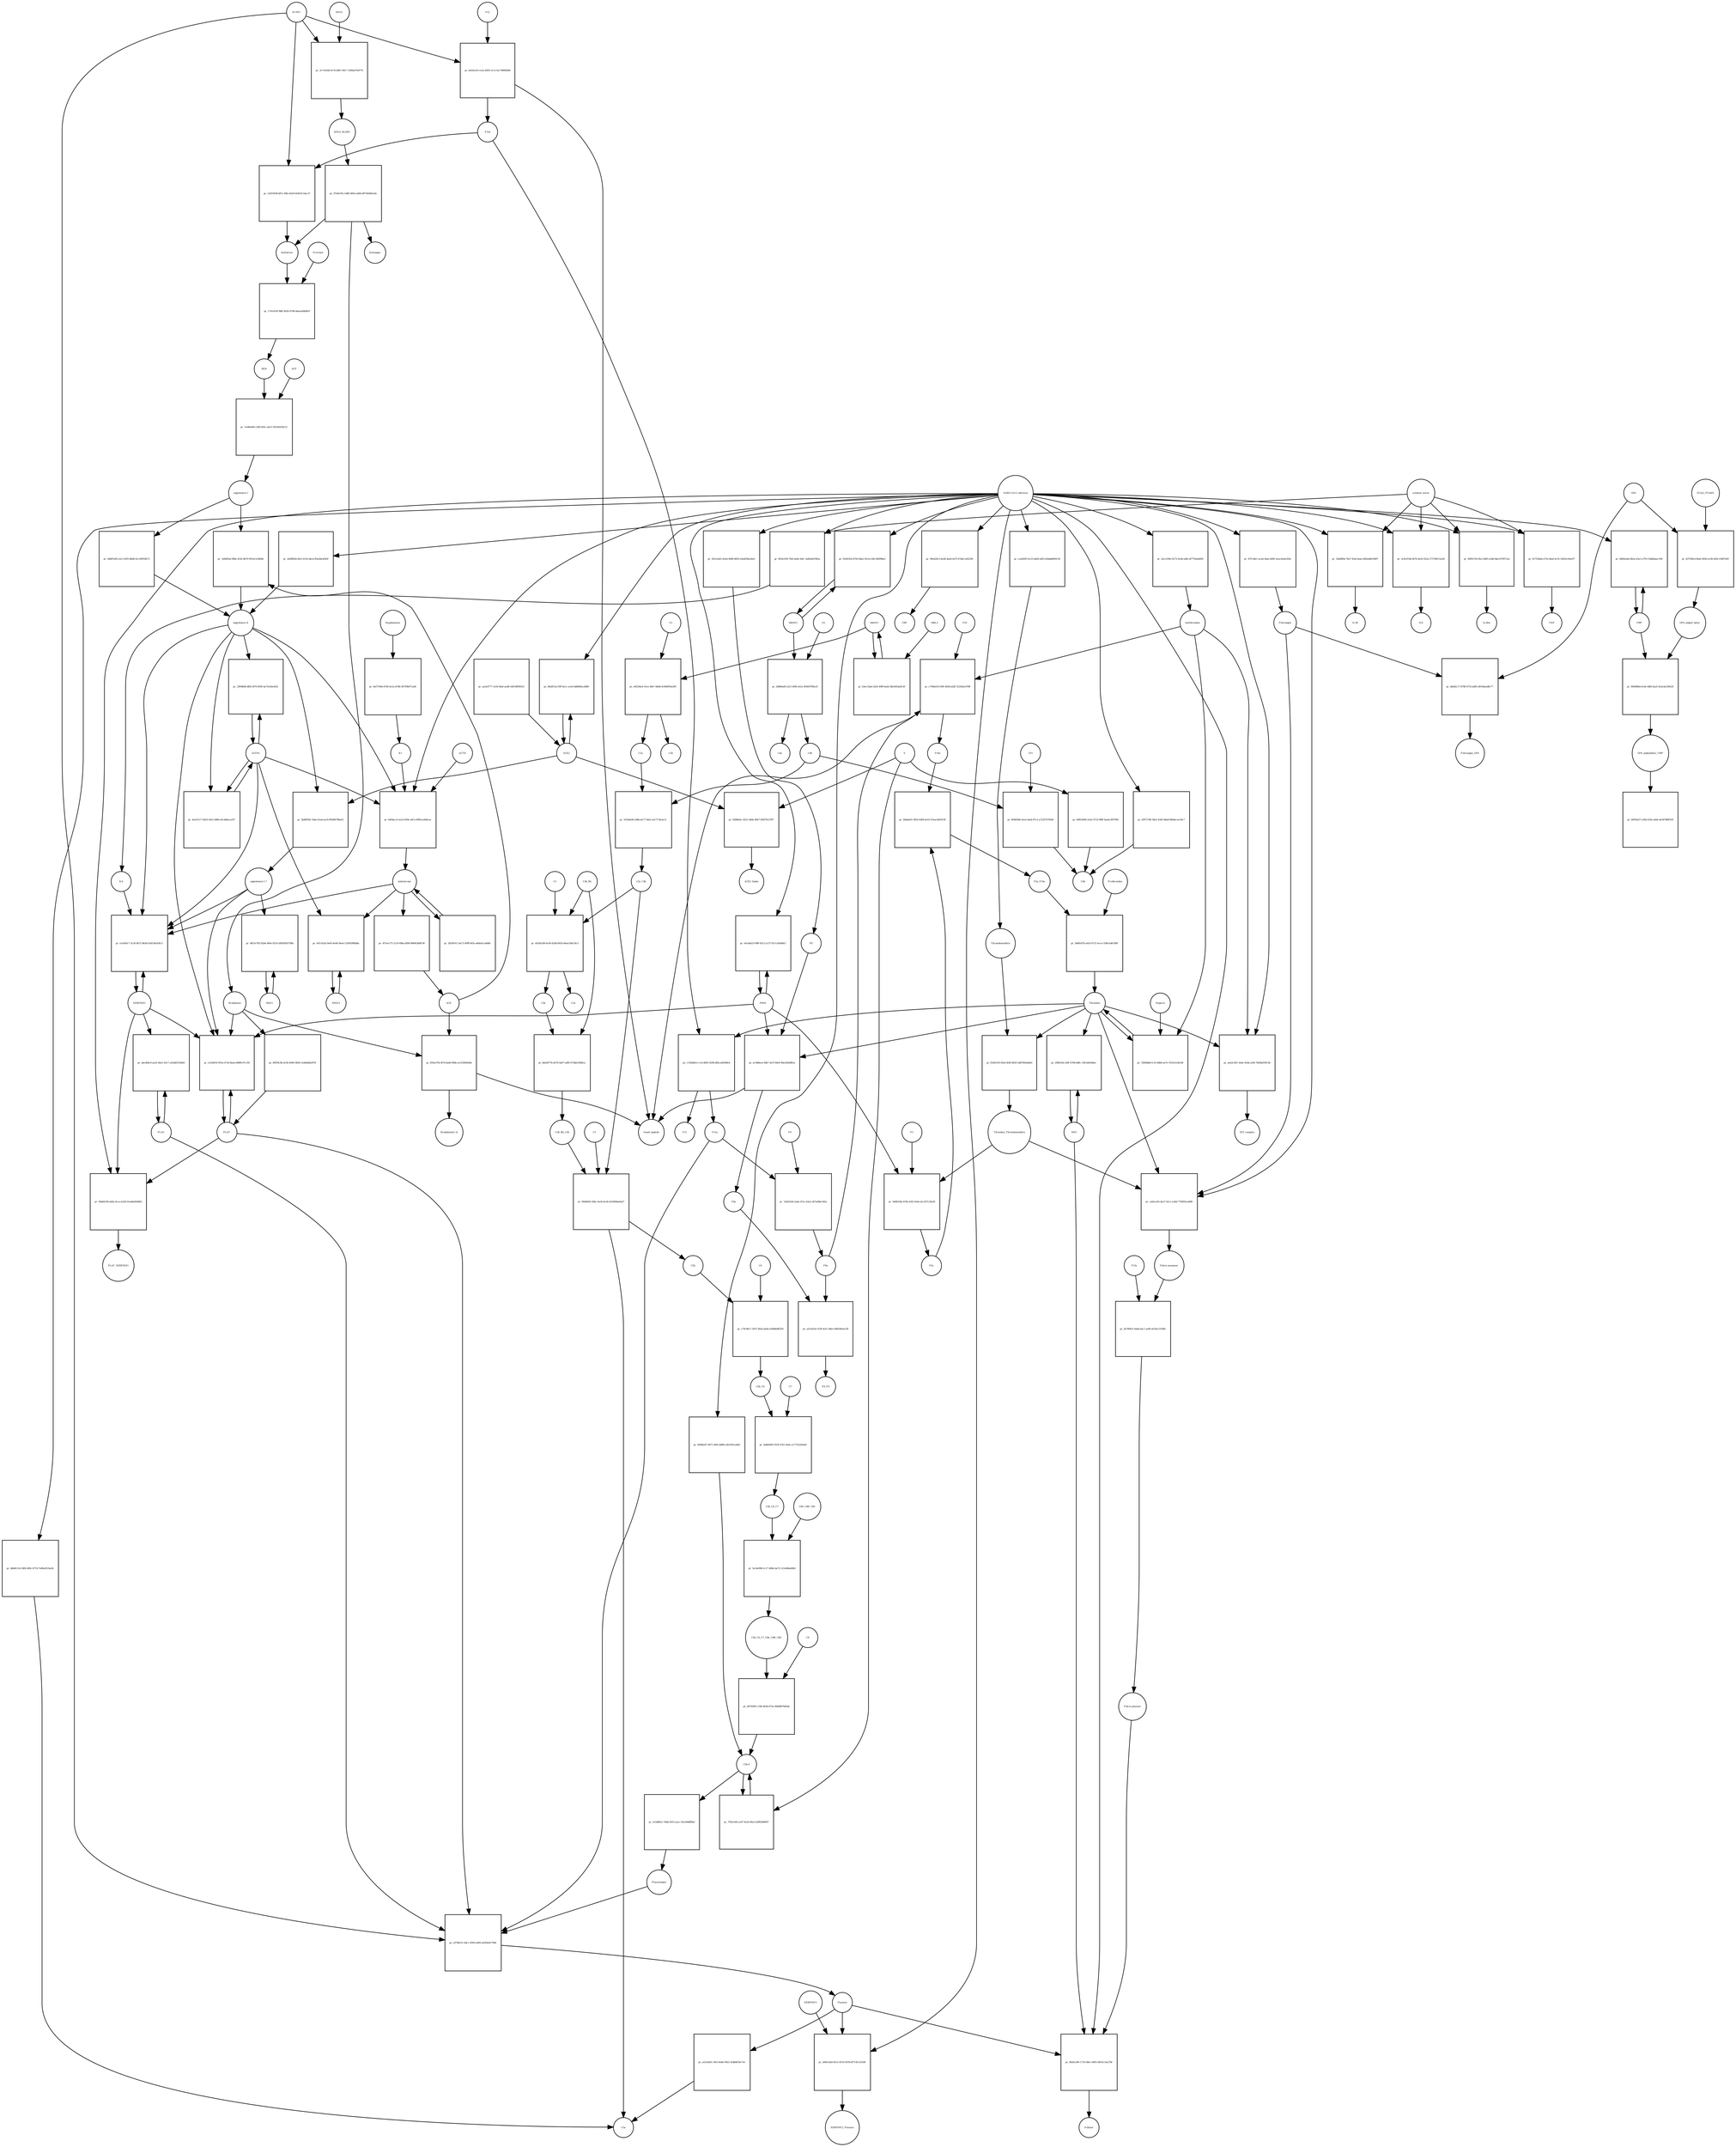 strict digraph  {
AGT [annotation="urn_miriam_hgnc_333|urn_miriam_taxonomy_9606", bipartite=0, cls=macromolecule, fontsize=4, label=AGT, shape=circle];
"pr_1e08ed48-c5d9-405c-ab13-29229ef5dc51" [annotation="", bipartite=1, cls=process, fontsize=4, label="pr_1e08ed48-c5d9-405c-ab13-29229ef5dc51", shape=square];
"angiotensin I" [annotation="urn_miriam_obo.chebi_CHEBI%3A2718|urn_miriam_taxonomy_9606", bipartite=0, cls="simple chemical", fontsize=4, label="angiotensin I", shape=circle];
REN [annotation="urn_miriam_hgnc.symbol_REN|urn_miriam_taxonomy_9606", bipartite=0, cls=macromolecule, fontsize=4, label=REN, shape=circle];
F10 [annotation="urn_miriam_hgnc_3528|urn_miriam_taxonomy_9606", bipartite=0, cls=macromolecule, fontsize=4, label=F10, shape=circle];
"pr_c7946e50-f309-463b-b2df-1f234dcb799f" [annotation="", bipartite=1, cls=process, fontsize=4, label="pr_c7946e50-f309-463b-b2df-1f234dcb799f", shape=square];
F10a [annotation="urn_miriam_hgnc.symbol_F10|urn_miriam_mesh_D015951|urn_miriam_brenda_3.4.21.6|urn_miriam_taxonomy_9606", bipartite=0, cls=macromolecule, fontsize=4, label=F10a, shape=circle];
"Small peptide" [annotation=urn_miriam_mesh_D010446, bipartite=0, cls=macromolecule, fontsize=4, label="Small peptide", shape=circle];
F9a [annotation="urn_miriam_hgnc.symbol_F9|urn_miriam_mesh_D015949|urn_miriam_taxonomy_9606", bipartite=0, cls=macromolecule, fontsize=4, label=F9a, shape=circle];
Antithrombin [annotation="urn_miriam_hgnc_775|urn_miriam_taxonomy_9606", bipartite=0, cls=macromolecule, fontsize=4, label=Antithrombin, shape=circle];
"pr_1d9d93af-f88e-435e-8b70-9914c5c8b9fe" [annotation="", bipartite=1, cls=process, fontsize=4, label="pr_1d9d93af-f88e-435e-8b70-9914c5c8b9fe", shape=square];
"angiotensin II" [annotation="urn_miriam_obo.chebi_CHEBI%3A2718|urn_miriam_taxonomy_9606", bipartite=0, cls="simple chemical", fontsize=4, label="angiotensin II", shape=circle];
ACE [annotation="urn_miriam_hgnc_2707|urn_miriam_taxonomy_9606", bipartite=0, cls=macromolecule, fontsize=4, label=ACE, shape=circle];
F12 [annotation="urn_miriam_hgnc_3530|urn_miriam_taxonomy_9606", bipartite=0, cls=macromolecule, fontsize=4, label=F12, shape=circle];
"pr_0a02a1ef-ce2a-4005-a112-fac786f6f0d6" [annotation="", bipartite=1, cls=process, fontsize=4, label="pr_0a02a1ef-ce2a-4005-a112-fac786f6f0d6", shape=square];
F12a [annotation="urn_miriam_hgnc.symbol_F12|urn_miriam_mesh_D015956|urn_miriam_brenda_3.4.21.38|urn_miriam_taxonomy_9606", bipartite=0, cls=macromolecule, fontsize=4, label=F12a, shape=circle];
KLKB1 [annotation="urn_miriam_hgnc_6371|urn_miriam_taxonomy_9606", bipartite=0, cls=macromolecule, fontsize=4, label=KLKB1, shape=circle];
"pr_c13b0be9-cc1d-4692-9208-d85ca49289e4" [annotation="", bipartite=1, cls=process, fontsize=4, label="pr_c13b0be9-cc1d-4692-9208-d85ca49289e4", shape=square];
F11 [annotation="urn_miriam_hgnc_3529|urn_miriam_taxonomy_9606", bipartite=0, cls=macromolecule, fontsize=4, label=F11, shape=circle];
F11a [annotation="urn_miriam_hgnc.symbol_F11|urn_miriam_mesh_D015945|urn_miriam_brenda_3.4.21.27|urn_miriam_taxonomy_9606", bipartite=0, cls=macromolecule, fontsize=4, label=F11a, shape=circle];
Thrombin [annotation="urn_miriam_hgnc_3535|urn_miriam_taxonomy_9606", bipartite=0, cls=macromolecule, fontsize=4, label=Thrombin, shape=circle];
"pr_3c71d184-0c76-48b7-9417-1994a470d776" [annotation="", bipartite=1, cls=process, fontsize=4, label="pr_3c71d184-0c76-48b7-9417-1994a470d776", shape=square];
KNG1 [annotation="urn_miriam_hgnc.symbol_6383|urn_miriam_taxonomy_9606", bipartite=0, cls=macromolecule, fontsize=4, label=KNG1, shape=circle];
KNG1_KLKB1 [annotation="urn_miriam_pubmed_17598838|urn_miriam_intact_EBI-10087151|urn_miriam_hgnc_6371|urn_miriam_hgnc_6383|urn_miriam_taxonomy_9606", bipartite=0, cls=complex, fontsize=4, label=KNG1_KLKB1, shape=circle];
F9 [annotation="urn_miriam_hgnc_35531|urn_miriam_taxonomy_9606", bipartite=0, cls=macromolecule, fontsize=4, label=F9, shape=circle];
"pr_7ab56326-2ede-47ec-b3a2-3b7a06bc345a" [annotation="", bipartite=1, cls=process, fontsize=4, label="pr_7ab56326-2ede-47ec-b3a2-3b7a06bc345a", shape=square];
"pr_a3ceb52e-f539-4cfc-9dee-fd6436eee33f" [annotation="", bipartite=1, cls=process, fontsize=4, label="pr_a3ceb52e-f539-4cfc-9dee-fd6436eee33f", shape=square];
F8a [annotation="urn_miriam_hgnc.symbol_F8|urn_miriam_mesh_D015944|urn_miriam_taxonomy_9606", bipartite=0, cls=macromolecule, fontsize=4, label=F8a, shape=circle];
F8_F9 [annotation="urn_miriam_pubmed_22471307|urn_miriam_hgnc_3546|urn_miriam_hgnc_35531|urn_miriam_intact_EBI-11621595|urn_miriam_taxonomy_9606", bipartite=0, cls=complex, fontsize=4, label=F8_F9, shape=circle];
F5 [annotation="urn_miriam_hgnc_3541|urn_miriam_taxonomy_9606", bipartite=0, cls=macromolecule, fontsize=4, label=F5, shape=circle];
"pr_5408104e-b78a-43f2-9e4e-dcc937c2fe44" [annotation="", bipartite=1, cls=process, fontsize=4, label="pr_5408104e-b78a-43f2-9e4e-dcc937c2fe44", shape=square];
F5a [annotation="urn_miriam_hgnc.symbol_F5|urn_miriam_mesh_D015943|urn_miriam_taxonomy_9606", bipartite=0, cls=macromolecule, fontsize=4, label=F5a, shape=circle];
Thrombin_Thrombomodulin [annotation="urn_miriam_pubmed_6282863|urn_miriam_taxonomy_9986|urn_miriam_biogrid_283352|urn_miriam_mesh_D013917|urn_miriam_hgnc_11784", bipartite=0, cls=complex, fontsize=4, label=Thrombin_Thrombomodulin, shape=circle];
PROC [annotation="urn_miriam_hgnc_9451|urn_miriam_taxonomy_9606", bipartite=0, cls=macromolecule, fontsize=4, label=PROC, shape=circle];
"pr_5bda0af1-9f20-4369-bc03-47aac0d29158" [annotation="", bipartite=1, cls=process, fontsize=4, label="pr_5bda0af1-9f20-4369-bc03-47aac0d29158", shape=square];
F5a_F10a [annotation="urn_miriam_pubmed_2303476|urn_miriam_mesh_C022475|urn_miriam_mesh_D15943|urn_miriam_mesh_D015951|urn_miriam_taxonomy_9606", bipartite=0, cls=complex, fontsize=4, label=F5a_F10a, shape=circle];
Prothrombin [annotation="urn_miriam_hgnc_3535|urn_miriam_taxonomy_9606", bipartite=0, cls=macromolecule, fontsize=4, label=Prothrombin, shape=circle];
"pr_58d45d7b-a410-4721-bcca-1fd0cedb7d00" [annotation="", bipartite=1, cls=process, fontsize=4, label="pr_58d45d7b-a410-4721-bcca-1fd0cedb7d00", shape=square];
"pr_7d586bbf-fc10-4db6-ae7e-1933c5c8e54f" [annotation="", bipartite=1, cls=process, fontsize=4, label="pr_7d586bbf-fc10-4db6-ae7e-1933c5c8e54f", shape=square];
Heparin [annotation="urn_miriam_pubmed_708377|urn_miriam_obo.chebi_CHEBI%3A28304|urn_miriam_taxonomy_9606", bipartite=0, cls="simple chemical", fontsize=4, label=Heparin, shape=circle];
Plasminogen [annotation="urn_miriam_hgnc_9071|urn_miriam_taxonomy_9606", bipartite=0, cls=macromolecule, fontsize=4, label=Plasminogen, shape=circle];
"pr_e07db151-6dc1-4509-a600-a02f4a817964" [annotation="", bipartite=1, cls=process, fontsize=4, label="pr_e07db151-6dc1-4509-a600-a02f4a817964", shape=square];
Plasmin [annotation="urn_miriam_hgnc.symbol_PLG|urn_miriam_mesh_D005341|urn_miriam_brenda_3.4.21.7|urn_miriam_taxonomy_9606", bipartite=0, cls=macromolecule, fontsize=4, label=Plasmin, shape=circle];
PLAT [annotation="urn_miriam_hgnc_9051|urn_miriam_taxonomy_9606", bipartite=0, cls=macromolecule, fontsize=4, label=PLAT, shape=circle];
PLAU [annotation="urn_miriam_hgnc_9052|urn_miriam_taxonomy_9606", bipartite=0, cls=macromolecule, fontsize=4, label=PLAU, shape=circle];
"pr_aeb2c491-3ebe-41bb-a5fd-78d3bd1f813b" [annotation="", bipartite=1, cls=process, fontsize=4, label="pr_aeb2c491-3ebe-41bb-a5fd-78d3bd1f813b", shape=square];
"TAT complex" [annotation="urn_miriam_pubmed_22930518|urn_miriam_mesh_C046193|urn_miriam_mesh_D013917|urn_miriam_hgnc_775|urn_miriam_taxonomy_9606", bipartite=0, cls=complex, fontsize=4, label="TAT complex", shape=circle];
"SARS-CoV-2 infection" [annotation="urn_miriam_taxonomy_2697049|urn_miriam_mesh_D012327", bipartite=0, cls=phenotype, fontsize=4, label="SARS-CoV-2 infection", shape=circle];
"pr_1a1b0f19-955a-4724-8aeb-680ffc67c35f" [annotation="", bipartite=1, cls=process, fontsize=4, label="pr_1a1b0f19-955a-4724-8aeb-680ffc67c35f", shape=square];
SERPINE1 [annotation="", bipartite=0, cls=macromolecule, fontsize=4, label=SERPINE1, shape=circle];
Bradykinin [annotation="urn_miriam_obo.chebi_CHEBI%3A3165|urn_miriam_taxonomy_9606", bipartite=0, cls=macromolecule, fontsize=4, label=Bradykinin, shape=circle];
"angiotensin I-7" [annotation="urn_miriam_obo.chebi_CHEBI%3A55438|urn_miriam_taxonomy_9606", bipartite=0, cls="simple chemical", fontsize=4, label="angiotensin I-7", shape=circle];
TAFI [annotation="urn_miriam_hgnc_1546|urn_miriam_taxonomy_9606", bipartite=0, cls=macromolecule, fontsize=4, label=TAFI, shape=circle];
"pr_20ffef3d-256f-4768-b68c-14fc4d43d6ec" [annotation="", bipartite=1, cls=process, fontsize=4, label="pr_20ffef3d-256f-4768-b68c-14fc4d43d6ec", shape=square];
"pr_49dd4149-eb6a-4cce-b238-91ad6e064802" [annotation="", bipartite=1, cls=process, fontsize=4, label="pr_49dd4149-eb6a-4cce-b238-91ad6e064802", shape=square];
PLAT_SERPINE1 [annotation="urn_miriam_pubmed_22449964|urn_miriam_intact_EBI-7800882|urn_miriam_hgnc_9051|urn_miriam_hgnc_8593|urn_miriam_taxonomy_9606", bipartite=0, cls=complex, fontsize=4, label=PLAT_SERPINE1, shape=circle];
"pr_0d687a85-a5c3-45f5-8b08-fec18955fb73" [annotation="", bipartite=1, cls=process, fontsize=4, label="pr_0d687a85-a5c3-45f5-8b08-fec18955fb73", shape=square];
"pr_47f13de1-acad-44ae-b081-dcac6e4a350e" [annotation="", bipartite=1, cls=process, fontsize=4, label="pr_47f13de1-acad-44ae-b081-dcac6e4a350e", shape=square];
Fibrinogen [annotation="urn_miriam_pubmed_19296670|urn_miriam_obo.go_GO%3A0005577|urn_miriam_hgnc_3661|urn_miriam_hgnc_3662|urn_miriam_hgnc_3694|urn_miriam_taxonomy_9606", bipartite=0, cls=complex, fontsize=4, label=Fibrinogen, shape=circle];
"pr_97e8a762-1d80-4942-ad04-d97583d0cfab" [annotation="", bipartite=1, cls=process, fontsize=4, label="pr_97e8a762-1d80-4942-ad04-d97583d0cfab", shape=square];
Kininogen [annotation="urn_miriam_hgnc.symbol_KNG1|urn_miriam_mesh_D019679|urn_miriam_taxonomy_9606", bipartite=0, cls=macromolecule, fontsize=4, label=Kininogen, shape=circle];
Kallikrein [annotation="urn_miriam_hgnc.symbol_KLKB1|urn_miriam_mesh_D020842|urn_miriam_brenda_3.4.21.34|urn_miriam_taxonomy_9606", bipartite=0, cls=macromolecule, fontsize=4, label=Kallikrein, shape=circle];
"pr_cab5ce45-4a27-42c1-a18d-775bf50ca898" [annotation="", bipartite=1, cls=process, fontsize=4, label="pr_cab5ce45-4a27-42c1-a18d-775bf50ca898", shape=square];
"Fibrin monomer" [annotation="urn_miriam_mesh_C011468|urn_miriam_taxonomy_9606", bipartite=0, cls=macromolecule, fontsize=4, label="Fibrin monomer", shape=circle];
"pr_f2405193-f0a4-404f-8629-2d870febb4d3" [annotation="", bipartite=1, cls=process, fontsize=4, label="pr_f2405193-f0a4-404f-8629-2d870febb4d3", shape=square];
Thrombomodulin [annotation="urn_miriam_hgnc_11784|urn_miriam_taxonomy_9606", bipartite=0, cls=macromolecule, fontsize=4, label=Thrombomodulin, shape=circle];
C3 [annotation="urn_miriam_hgnc_1318|urn_miriam_taxonomy_9606", bipartite=0, cls=macromolecule, fontsize=4, label=C3, shape=circle];
"pr_eb20a296-bc40-42dd-b91b-06ae19dc26c3" [annotation="", bipartite=1, cls=process, fontsize=4, label="pr_eb20a296-bc40-42dd-b91b-06ae19dc26c3", shape=square];
C3a [annotation="urn_miriam_hgnc.symbol_C3|urn_miriam_mesh_D015926|urn_miriam_taxonomy_9606", bipartite=0, cls=macromolecule, fontsize=4, label=C3a, shape=circle];
C3b [annotation="urn_miriam_hgnc.symbol_C3|urn_miriam_mesh_D003179|urn_miriam_taxonomy_9606", bipartite=0, cls=macromolecule, fontsize=4, label=C3b, shape=circle];
C3b_Bb [annotation="urn_miriam_pubmed_12440962|urn_miriam_brenda_3.4.21.47|urn_miriam_mesh_D051561|urn_miriam_mesh_D003179|urn_miriam_hgnc_1037|urn_miriam_taxonomy_9606", bipartite=0, cls=complex, fontsize=4, label=C3b_Bb, shape=circle];
C2a_C4b [annotation="urn_miriam_mesh_D051574|urn_miriam_brenda_3.4.21.43|urn_miriam_mesh_D050678|urn_miriam_hgnc_1324|urn_miriam_taxonomy_9606", bipartite=0, cls=complex, fontsize=4, label=C2a_C4b, shape=circle];
C5 [annotation="urn_miriam_hgnc_1331|urn_miriam_taxonomy_9606", bipartite=0, cls=macromolecule, fontsize=4, label=C5, shape=circle];
"pr_f00d6fd3-49bc-4e30-bc04-616400be6a47" [annotation="", bipartite=1, cls=process, fontsize=4, label="pr_f00d6fd3-49bc-4e30-bc04-616400be6a47", shape=square];
C5b [annotation="urn_miriam_hgnc.symbol_C5|urn_miriam_mesh_D050776|urn_miriam_taxonomy_9606", bipartite=0, cls=macromolecule, fontsize=4, label=C5b, shape=circle];
C5a [annotation="urn_miriam_hgnc.symbol_C5|urn_miriam_mesh_D015936|urn_miriam_taxonomy_9606", bipartite=0, cls=macromolecule, fontsize=4, label=C5a, shape=circle];
C3b_Bb_C3b [annotation="urn_miriam_pubmed_12440962|urn_miriam_brenda_34.4.21.47|urn_miriam_mesh_D051566|urn_miriam_mesh_D003179|urn_miriam_hgnc_1037|urn_miriam_taxonomy_9606", bipartite=0, cls=complex, fontsize=4, label=C3b_Bb_C3b, shape=circle];
"pr_c79c96c7-1837-492a-ba0a-b3fdbbdff359" [annotation="", bipartite=1, cls=process, fontsize=4, label="pr_c79c96c7-1837-492a-ba0a-b3fdbbdff359", shape=square];
C6 [annotation="urn_miriam_hgnc_1339|urn_miriam_taxonomy_9606", bipartite=0, cls=macromolecule, fontsize=4, label=C6, shape=circle];
C5b_C6 [annotation="urn_miriam_mesh_C050974|urn_miriam_mesh_D050776|urn_miriam_hgnc_1339|urn_miriam_taxonomy_9606", bipartite=0, cls=complex, fontsize=4, label=C5b_C6, shape=circle];
"pr_4a8b4005-910f-47b1-9a0a-ce7755293a0d" [annotation="", bipartite=1, cls=process, fontsize=4, label="pr_4a8b4005-910f-47b1-9a0a-ce7755293a0d", shape=square];
C7 [annotation="urn_miriam_hgnc_HGNC%3A1346|urn_miriam_taxonomy_9606", bipartite=0, cls=macromolecule, fontsize=4, label=C7, shape=circle];
C5b_C6_C7 [annotation="urn_miriam_pubmed_28630159|urn_miriam_mesh_C037453|urn_miriam_mesh_D050776|urn_miriam_hgnc_1339|urn_miriam_hgnc_1346|urn_miriam_taxonomy_9606", bipartite=0, cls=complex, fontsize=4, label=C5b_C6_C7, shape=circle];
"pr_5a14e99b-1c17-408e-ba72-121eb6ba06fd" [annotation="", bipartite=1, cls=process, fontsize=4, label="pr_5a14e99b-1c17-408e-ba72-121eb6ba06fd", shape=square];
C8A_C8B_C8G [annotation="urn_miriam_mesh_D003185|urn_miriam_hgnc_1353|urn_miriam_hgnc_1352|urn_miriam_hgnc_1354|urn_miriam_taxonomy_9606", bipartite=0, cls=complex, fontsize=4, label=C8A_C8B_C8G, shape=circle];
C5b_C6_C7_C8A_C8B_C8G [annotation="urn_miriam_pubmed_28630159|urn_miriam_mesh_C042295|urn_miriam_mesh_D050776|urn_miriam_hgnc_1339|urn_miriam_hgnc_1352|urn_miriam_hgnc_1353|urn_miriam_hgnc_1354|urn_miriam_taxonomy_9606", bipartite=0, cls=complex, fontsize=4, label=C5b_C6_C7_C8A_C8B_C8G, shape=circle];
"pr_80795f63-15f8-4638-872e-008d897b85de" [annotation="", bipartite=1, cls=process, fontsize=4, label="pr_80795f63-15f8-4638-872e-008d897b85de", shape=square];
C9 [annotation="urn_miriam_hgnc_1358|urn_miriam_taxonomy_9606", bipartite=0, cls=macromolecule, fontsize=4, label=C9, shape=circle];
"C5b-9" [annotation="urn_miriam_obo.go_GO%3A0005579|urn_miriam_mesh_D015938|urn_miriam_mesh_D050776|urn_miriam_hgnc_1339|urn_miriam_hgnc_1346|urn_miriam_hgnc_1352|urn_miriam_hgnc_1353|urn_miriam_hgnc_1354|urn_miriam_hgnc_1358|urn_miriam_taxonomy_9606", bipartite=0, cls=complex, fontsize=4, label="C5b-9", shape=circle];
"pr_abcd0dc9-aa52-40a1-b5c7-a25dd531b0b5" [annotation="", bipartite=1, cls=process, fontsize=4, label="pr_abcd0dc9-aa52-40a1-b5c7-a25dd531b0b5", shape=square];
MASP2 [annotation="urn_miriam_hgnc_6902|urn_miriam_taxonomy_9606", bipartite=0, cls=macromolecule, fontsize=4, label=MASP2, shape=circle];
"pr_f5ef4334-d700-48a2-92cb-e36c36699ba5" [annotation="", bipartite=1, cls=process, fontsize=4, label="pr_f5ef4334-d700-48a2-92cb-e36c36699ba5", shape=square];
MASP1 [annotation="urn_miriam_hgnc_6901|urn_miriam_taxonomy_9606", bipartite=0, cls=macromolecule, fontsize=4, label=MASP1, shape=circle];
"pr_b3ec33a6-2424-499f-bed2-68e5654a8130" [annotation="", bipartite=1, cls=process, fontsize=4, label="pr_b3ec33a6-2424-499f-bed2-68e5654a8130", shape=square];
MBL2 [annotation="urn_miriam_hgnc_6902|urn_miriam_taxonomy_9606", bipartite=0, cls=macromolecule, fontsize=4, label=MBL2, shape=circle];
C4 [annotation="urn_miriam_mesh_D00318|urn_miriam_taxonomy_9606", bipartite=0, cls=macromolecule, fontsize=4, label=C4, shape=circle];
"pr_28866a6f-e221-490f-a01a-0f3607f90a35" [annotation="", bipartite=1, cls=process, fontsize=4, label="pr_28866a6f-e221-490f-a01a-0f3607f90a35", shape=square];
C4b [annotation="urn_miriam_hgnc_1324|urn_miriam_taxonomy_9606", bipartite=0, cls=macromolecule, fontsize=4, label=C4b, shape=circle];
C4a [annotation="urn_miriam_hgnc_1323|urn_miriam_taxonomy_9606", bipartite=0, cls=macromolecule, fontsize=4, label=C4a, shape=circle];
"pr_1618ad3b-2d4b-4a77-9afa-5a1717bcdc1c" [annotation="", bipartite=1, cls=process, fontsize=4, label="pr_1618ad3b-2d4b-4a77-9afa-5a1717bcdc1c", shape=square];
C2a [annotation="urn_miriam_hgnc.symbol_C2|urn_miriam_mesh_D050678|urn_miriam_taxonomy_9606", bipartite=0, cls=macromolecule, fontsize=4, label=C2a, shape=circle];
"pr_b6a9477b-d278-4a07-adf9-072bb53408ca" [annotation="", bipartite=1, cls=process, fontsize=4, label="pr_b6a9477b-d278-4a07-adf9-072bb53408ca", shape=square];
"pr_9f44058e-fee2-4aeb-97c2-a722f7470540" [annotation="", bipartite=1, cls=process, fontsize=4, label="pr_9f44058e-fee2-4aeb-97c2-a722f7470540", shape=square];
C4d [annotation="urn_miriam_hgnc.symbol_C4b|urn_miriam_mesh_C032261|urn_miriam_taxonomy_9606", bipartite=0, cls=macromolecule, fontsize=4, label=C4d, shape=circle];
CFI [annotation="urn_miriam_hgnc_2771|urn_miriam_taxonomy_9606", bipartite=0, cls=macromolecule, fontsize=4, label=CFI, shape=circle];
"pr_452cd3a5-42ed-4089-8695-e0a4f38a24a9" [annotation="", bipartite=1, cls=process, fontsize=4, label="pr_452cd3a5-42ed-4089-8695-e0a4f38a24a9", shape=square];
F8 [annotation="urn_miriam_hgnc_3546|urn_miriam_taxonomy_9606", bipartite=0, cls=macromolecule, fontsize=4, label=F8, shape=circle];
"pr_2ecc039e-0273-4c6b-adfa-4f7730afdd50" [annotation="", bipartite=1, cls=process, fontsize=4, label="pr_2ecc039e-0273-4c6b-adfa-4f7730afdd50", shape=square];
ACE2 [annotation="urn_miriam_hgnc_13557|urn_miriam_taxonomy_9606", bipartite=0, cls=macromolecule, fontsize=4, label=ACE2, shape=circle];
"pr_f8a8f15a-f3ff-4e1c-a1e4-bd6885ecd080" [annotation="", bipartite=1, cls=process, fontsize=4, label="pr_f8a8f15a-f3ff-4e1c-a1e4-bd6885ecd080", shape=square];
"pr_92f8b62c-4521-4b9a-9647-f8297fe27ff7" [annotation="", bipartite=1, cls=process, fontsize=4, label="pr_92f8b62c-4521-4b9a-9647-f8297fe27ff7", shape=square];
S [annotation="urn_miriam_uniprot_P0DTC2|urn_miriam_uniprot_P59594|urn_miriam_taxonomy_2697049", bipartite=0, cls=macromolecule, fontsize=4, label=S, shape=circle];
ACE2_Spike [annotation="urn_miriam_pdb_6CS2|urn_miriam_hgnc_13557|urn_miriam_uniprot_P0DTC2|urn_miriam_taxonomy_9606|urn_miriam_taxonomy_2697049", bipartite=0, cls=complex, fontsize=4, label=ACE2_Spike, shape=circle];
"pr_aa3e9777-1e54-46af-aed6-5d914ff99521" [annotation="", bipartite=1, cls=process, fontsize=4, label="pr_aa3e9777-1e54-46af-aed6-5d914ff99521", shape=square];
"pr_3bd0f582-1bba-41ad-aa16-ff9e8679be63" [annotation="", bipartite=1, cls=process, fontsize=4, label="pr_3bd0f582-1bba-41ad-aa16-ff9e8679be63", shape=square];
"pr_b9814040-2cb2-4723-80ff-0aadc3f07083" [annotation="", bipartite=1, cls=process, fontsize=4, label="pr_b9814040-2cb2-4723-80ff-0aadc3f07083", shape=square];
"pr_7f5b1540-ec87-4e24-9fa5-b3fff28980f7" [annotation="", bipartite=1, cls=process, fontsize=4, label="pr_7f5b1540-ec87-4e24-9fa5-b3fff28980f7", shape=square];
"pr_99a420c2-6a5b-4ae6-b27f-67d4c1e62290" [annotation="", bipartite=1, cls=process, fontsize=4, label="pr_99a420c2-6a5b-4ae6-b27f-67d4c1e62290", shape=square];
CRP [annotation="urn_miriam_hgnc_2367|urn_miriam_taxonomy_9606", bipartite=0, cls=macromolecule, fontsize=4, label=CRP, shape=circle];
VWF [annotation="urn_miriam_hgnc_12726|urn_miriam_taxonomy_9606", bipartite=0, cls=macromolecule, fontsize=4, label=VWF, shape=circle];
"pr_68842e8a-8b3a-45a1-a793-53dbfdaec936" [annotation="", bipartite=1, cls=process, fontsize=4, label="pr_68842e8a-8b3a-45a1-a793-53dbfdaec936", shape=square];
"pr_e0cdeb23-09ff-4212-a137-f3c1cd5d04a7" [annotation="", bipartite=1, cls=process, fontsize=4, label="pr_e0cdeb23-09ff-4212-a137-f3c1cd5d04a7", shape=square];
"pr_0f48b247-4071-4fd5-b888-a3610021ab83" [annotation="", bipartite=1, cls=process, fontsize=4, label="pr_0f48b247-4071-4fd5-b888-a3610021ab83", shape=square];
"pr_d3f71780-58e2-4345-8da8-866decee18c7" [annotation="", bipartite=1, cls=process, fontsize=4, label="pr_d3f71780-58e2-4345-8da8-866decee18c7", shape=square];
"pr_a68e33a8-8512-4510-8109-df7145c352d9" [annotation="", bipartite=1, cls=process, fontsize=4, label="pr_a68e33a8-8512-4510-8109-df7145c352d9", shape=square];
SERPINF2 [annotation="urn_miriam_hgnc_9075|urn_miriam_taxonomy_9606", bipartite=0, cls=macromolecule, fontsize=4, label=SERPINF2, shape=circle];
SERPINF2_Plasmin [annotation="urn_miriam_pubmed_2437112|urn_miriam_biogrid_314240|urn_miriam_hgnc_9075|urn_miriam_mesh_D005341|urn_miriam_taxonomy_9606", bipartite=0, cls=complex, fontsize=4, label=SERPINF2_Plasmin, shape=circle];
"pr_ca2af0f3-0c23-4d26-a6f3-b2bbdd900130" [annotation="", bipartite=1, cls=process, fontsize=4, label="pr_ca2af0f3-0c23-4d26-a6f3-b2bbdd900130", shape=square];
"pr_1d333038-bf51-49fa-82e9-b5403114ac37" [annotation="", bipartite=1, cls=process, fontsize=4, label="pr_1d333038-bf51-49fa-82e9-b5403114ac37", shape=square];
Prorenin [annotation="urn_miriam_hgnc_9958|urn_miriam_taxonomy_9606", bipartite=0, cls=macromolecule, fontsize=4, label=Prorenin, shape=circle];
"pr_1741e939-9bff-4630-8748-4deea048d91f" [annotation="", bipartite=1, cls=process, fontsize=4, label="pr_1741e939-9bff-4630-8748-4deea048d91f", shape=square];
"pr_32bf8f6d-78a7-45af-beae-685edd010697" [annotation="", bipartite=1, cls=process, fontsize=4, label="pr_32bf8f6d-78a7-45af-beae-685edd010697", shape=square];
IL1B [annotation="urn_miriam_hgnc_5992|urn_miriam_taxonomy_9606", bipartite=0, cls=macromolecule, fontsize=4, label=IL1B, shape=circle];
"cytokine storm" [annotation="urn_miriam_pubmed_2504360|urn_miriam_taxonomy_9606", bipartite=0, cls=phenotype, fontsize=4, label="cytokine storm", shape=circle];
"pr_6f18c939-79af-4a6e-9afc-3a6fab919b5a" [annotation="", bipartite=1, cls=process, fontsize=4, label="pr_6f18c939-79af-4a6e-9afc-3a6fab919b5a", shape=square];
IL6 [annotation="urn_miriam_hgnc_6018|urn_miriam_taxonomy_9606", bipartite=0, cls=macromolecule, fontsize=4, label=IL6, shape=circle];
"pr_dbb9c51d-34f6-409c-8719-7e86a9216a2b" [annotation="", bipartite=1, cls=process, fontsize=4, label="pr_dbb9c51d-34f6-409c-8719-7e86a9216a2b", shape=square];
"pr_2c8c87db-9b7b-4e92-922a-573706512a56" [annotation="", bipartite=1, cls=process, fontsize=4, label="pr_2c8c87db-9b7b-4e92-922a-573706512a56", shape=square];
IL8 [annotation="urn_miriam_hgnc_6025|urn_miriam_taxonomy_9606", bipartite=0, cls=macromolecule, fontsize=4, label=IL8, shape=circle];
"pr_49f92743-ffa2-4985-a3d0-bbe107f871a4" [annotation="", bipartite=1, cls=process, fontsize=4, label="pr_49f92743-ffa2-4985-a3d0-bbe107f871a4", shape=square];
IL2RA [annotation="urn_miriam_hgnc_6008|urn_miriam_taxonomy_9606", bipartite=0, cls=macromolecule, fontsize=4, label=IL2RA, shape=circle];
C2 [annotation="urn_miriam_hgnc_1248|urn_miriam_taxonomy_9606", bipartite=0, cls=macromolecule, fontsize=4, label=C2, shape=circle];
"pr_ef0236e4-10ce-48e7-8dd4-8c960f50e369" [annotation="", bipartite=1, cls=process, fontsize=4, label="pr_ef0236e4-10ce-48e7-8dd4-8c960f50e369", shape=square];
C2b [annotation="urn_miriam_hgnc.symbol_C2|urn_miriam_mesh_D050679|urn_miriam_taxonomy_9606", bipartite=0, cls=macromolecule, fontsize=4, label=C2b, shape=circle];
"pr_5c56881e-76dd-4353-aacc-f2e1068ffbb3" [annotation="", bipartite=1, cls=process, fontsize=4, label="pr_5c56881e-76dd-4353-aacc-f2e1068ffbb3", shape=square];
"pr_ea51de81-39cf-4ebb-95b3-3edb8634c7ee" [annotation="", bipartite=1, cls=process, fontsize=4, label="pr_ea51de81-39cf-4ebb-95b3-3edb8634c7ee", shape=square];
"pr_817528ab-a75e-4fad-9c35-34362c9eb1f7" [annotation="", bipartite=1, cls=process, fontsize=4, label="pr_817528ab-a75e-4fad-9c35-34362c9eb1f7", shape=square];
TNF [annotation="urn_miriam_hgnc_11892|urn_miriam_taxonomy_9606", bipartite=0, cls=macromolecule, fontsize=4, label=TNF, shape=circle];
"pr_9a7f6821-6abd-4ac1-aa9f-af19ac15309c" [annotation="", bipartite=1, cls=process, fontsize=4, label="pr_9a7f6821-6abd-4ac1-aa9f-af19ac15309c", shape=square];
"Fibrin polymer" [annotation="urn_miriam_mesh_C465961|urn_miriam_taxonomy_9606", bipartite=0, cls=macromolecule, fontsize=4, label="Fibrin polymer", shape=circle];
F13a [annotation="urn_miriam_hgnc.symbol_F13|urn_miriam_mesh_D026122|urn_miriam_brenda_2.3.2.13|urn_miriam_taxonomy_9606", bipartite=0, cls=macromolecule, fontsize=4, label=F13a, shape=circle];
"pr_9b26c200-1735-48ec-b905-d453cc4a27bf" [annotation="", bipartite=1, cls=process, fontsize=4, label="pr_9b26c200-1735-48ec-b905-d453cc4a27bf", shape=square];
"D-dimer" [annotation="urn_miriam_pubmed_19008457|urn_miriam_mesh_C036309|urn_miriam_taxonomy_9606", bipartite=0, cls=macromolecule, fontsize=4, label="D-dimer", shape=circle];
GP6_alpha2beta1_VWF [annotation="urn_miriam_pubmed_25051961|urn_miriam_taxonomy_10090|urn_miriam_hgnc_14338|urn_miriam_hgnc_6137|urn_miriam_hgnc_6153|urn_miriam_hgnc_12726", bipartite=0, cls=complex, fontsize=4, label=GP6_alpha2beta1_VWF, shape=circle];
"pr_bf954a57-e36d-419a-a0de-4e54786ff359" [annotation="", bipartite=1, cls="omitted process", fontsize=4, label="pr_bf954a57-e36d-419a-a0de-4e54786ff359", shape=square];
GP6 [annotation="urn_miriam_hgnc_HGNC%3A14388|urn_miriam_taxonomy_9606", bipartite=0, cls=macromolecule, fontsize=4, label=GP6, shape=circle];
"pr_d3759fe4-6ba6-4926-a536-829c13897e00" [annotation="", bipartite=1, cls=process, fontsize=4, label="pr_d3759fe4-6ba6-4926-a536-829c13897e00", shape=square];
ITGA2_ITGAB1 [annotation="urn_miriam_intact_EBI-16428357|urn_miriam_hgnc_6137|urn_miriam_hgnc_6153|urn_miriam_taxonomy_9606", bipartite=0, cls=complex, fontsize=4, label=ITGA2_ITGAB1, shape=circle];
GP6_alpha2_beta1 [annotation="urn_miriam_pubmed_25051961|urn_miriam_taxonomy_10090|urn_miriam_hgnc_14338|urn_miriam_hgnc_6137|urn_miriam_hgnc_6153", bipartite=0, cls=complex, fontsize=4, label=GP6_alpha2_beta1, shape=circle];
"pr_9694f8b4-6c8a-4df6-8a25-9e2e4a184520" [annotation="", bipartite=1, cls=process, fontsize=4, label="pr_9694f8b4-6c8a-4df6-8a25-9e2e4a184520", shape=square];
"pr_d6afbc17-8798-4735-bd05-d9166aed8c77" [annotation="", bipartite=1, cls=process, fontsize=4, label="pr_d6afbc17-8798-4735-bd05-d9166aed8c77", shape=square];
Fibrinogen_GP6 [annotation="urn_miriam_pubmed_19296670|urn_miriam_obo.go_GO%3A0005577|urn_miriam_hgnc_HGNC%3A14388|urn_miriam_taxonomy_9606", bipartite=0, cls=complex, fontsize=4, label=Fibrinogen_GP6, shape=circle];
MAS1 [annotation="", bipartite=0, cls=macromolecule, fontsize=4, label=MAS1, shape=circle];
"pr_d651e782-82b4-449a-921d-5d93834579bb" [annotation="", bipartite=1, cls=process, fontsize=4, label="pr_d651e782-82b4-449a-921d-5d93834579bb", shape=square];
AGTR1 [annotation=urn_miriam_hgnc_336, bipartite=0, cls=macromolecule, fontsize=4, label=AGTR1, shape=circle];
"pr_33f086f8-dfb5-4f70-859f-4a75e56e02d1" [annotation="", bipartite=1, cls=process, fontsize=4, label="pr_33f086f8-dfb5-4f70-859f-4a75e56e02d1", shape=square];
"pr_89f39c9b-b15b-4940-9494-51dd4d4b2978" [annotation="", bipartite=1, cls=process, fontsize=4, label="pr_89f39c9b-b15b-4940-9494-51dd4d4b2978", shape=square];
"pr_859a37fd-4f7d-4ad9-9fbb-ac5230fd30de" [annotation="", bipartite=1, cls=process, fontsize=4, label="pr_859a37fd-4f7d-4ad9-9fbb-ac5230fd30de", shape=square];
"Bradykinin(1-5)" [annotation="urn_miriam_mesh_C079000|urn_miriam_taxonomy_9606", bipartite=0, cls=macromolecule, fontsize=4, label="Bradykinin(1-5)", shape=circle];
"pr_2e6f8628-6fe2-415e-b4cb-ff4a2be43b5f" [annotation="", bipartite=1, cls=process, fontsize=4, label="pr_2e6f8628-6fe2-415e-b4cb-ff4a2be43b5f", shape=square];
"pr_0404accf-ea1d-459e-a9c5-d995ca444cea" [annotation="", bipartite=1, cls=process, fontsize=4, label="pr_0404accf-ea1d-459e-a9c5-d995ca444cea", shape=square];
aldosterone [annotation="urn_miriam_obo.chebi_CHEBI%3A27584", bipartite=0, cls="simple chemical", fontsize=4, label=aldosterone, shape=circle];
"K+" [annotation="urn_miriam_obo.chebi_CHEBI%3A29103", bipartite=0, cls="simple chemical", fontsize=4, label="K+", shape=circle];
ACTH [annotation=urn_miriam_hgnc_9201, bipartite=0, cls="simple chemical", fontsize=4, label=ACTH, shape=circle];
"pr_e1e403c7-3c26-4b72-8b3d-024534cb5fc3" [annotation="", bipartite=1, cls=process, fontsize=4, label="pr_e1e403c7-3c26-4b72-8b3d-024534cb5fc3", shape=square];
"pr_2819e911-ba73-499f-bf5e-a6dad1ca6d8e" [annotation="", bipartite=1, cls=process, fontsize=4, label="pr_2819e911-ba73-499f-bf5e-a6dad1ca6d8e", shape=square];
NR3C2 [annotation="", bipartite=0, cls=macromolecule, fontsize=4, label=NR3C2, shape=circle];
"pr_441c02af-0e83-4e44-9aed-1320639fbd8a" [annotation="", bipartite=1, cls=process, fontsize=4, label="pr_441c02af-0e83-4e44-9aed-1320639fbd8a", shape=square];
"pr_4ee52117-6b25-4412-b8fd-e4c4d4aca167" [annotation="", bipartite=1, cls=process, fontsize=4, label="pr_4ee52117-6b25-4412-b8fd-e4c4d4aca167", shape=square];
"pr_ec9d8eea-9db7-4a7f-84e9-9be25b64ffea" [annotation="", bipartite=1, cls=process, fontsize=4, label="pr_ec9d8eea-9db7-4a7f-84e9-9be25b64ffea", shape=square];
"pr_457ee175-2110-49ba-bfb9-9b6f63b6874f" [annotation="", bipartite=1, cls=process, fontsize=4, label="pr_457ee175-2110-49ba-bfb9-9b6f63b6874f", shape=square];
"pr_0ef71944-6766-4e1a-b788-38759b071a94" [annotation="", bipartite=1, cls=process, fontsize=4, label="pr_0ef71944-6766-4e1a-b788-38759b071a94", shape=square];
Hypokalemia [annotation="urn_miriam_mesh_D007008|urn_miriam_taxonomy_9606", bipartite=0, cls=phenotype, fontsize=4, label=Hypokalemia, shape=circle];
AGT -> "pr_1e08ed48-c5d9-405c-ab13-29229ef5dc51"  [annotation="", interaction_type=consumption];
"pr_1e08ed48-c5d9-405c-ab13-29229ef5dc51" -> "angiotensin I"  [annotation="", interaction_type=production];
"angiotensin I" -> "pr_1d9d93af-f88e-435e-8b70-9914c5c8b9fe"  [annotation="", interaction_type=consumption];
"angiotensin I" -> "pr_0d687a85-a5c3-45f5-8b08-fec18955fb73"  [annotation="", interaction_type=consumption];
REN -> "pr_1e08ed48-c5d9-405c-ab13-29229ef5dc51"  [annotation="urn_miriam_pubmed_10585461|urn_miriam_pubmed_30934934|urn_miriam_pubmed_6172448|urn_miriam_taxonomy_9606", interaction_type=catalysis];
F10 -> "pr_c7946e50-f309-463b-b2df-1f234dcb799f"  [annotation="", interaction_type=consumption];
"pr_c7946e50-f309-463b-b2df-1f234dcb799f" -> F10a  [annotation="", interaction_type=production];
"pr_c7946e50-f309-463b-b2df-1f234dcb799f" -> "Small peptide"  [annotation="", interaction_type=production];
F10a -> "pr_5bda0af1-9f20-4369-bc03-47aac0d29158"  [annotation="", interaction_type=consumption];
F9a -> "pr_c7946e50-f309-463b-b2df-1f234dcb799f"  [annotation="urn_miriam_pubmed_11551226|urn_miriam_pubmed_15853774|urn_miriam_taxonomy_9606", interaction_type=catalysis];
F9a -> "pr_a3ceb52e-f539-4cfc-9dee-fd6436eee33f"  [annotation="", interaction_type=consumption];
Antithrombin -> "pr_c7946e50-f309-463b-b2df-1f234dcb799f"  [annotation="urn_miriam_pubmed_11551226|urn_miriam_pubmed_15853774|urn_miriam_taxonomy_9606", interaction_type=inhibition];
Antithrombin -> "pr_7d586bbf-fc10-4db6-ae7e-1933c5c8e54f"  [annotation="urn_miriam_pubmed_579490|urn_miriam_taxonomy_9606", interaction_type=inhibition];
Antithrombin -> "pr_aeb2c491-3ebe-41bb-a5fd-78d3bd1f813b"  [annotation="", interaction_type=consumption];
"pr_1d9d93af-f88e-435e-8b70-9914c5c8b9fe" -> "angiotensin II"  [annotation="", interaction_type=production];
"angiotensin II" -> "pr_1a1b0f19-955a-4724-8aeb-680ffc67c35f"  [annotation="urn_miriam_pubmed_10373228|urn_miriam_pubmed_3124286|urn_miriam_taxonomy_9606|urn_miriam_pubmed_12091055|urn_miriam_pubmed_3096399", interaction_type=catalysis];
"angiotensin II" -> "pr_3bd0f582-1bba-41ad-aa16-ff9e8679be63"  [annotation="", interaction_type=consumption];
"angiotensin II" -> "pr_33f086f8-dfb5-4f70-859f-4a75e56e02d1"  [annotation="urn_miriam_pubmed_8158359|urn_miriam_taxonomy_9606", interaction_type=stimulation];
"angiotensin II" -> "pr_0404accf-ea1d-459e-a9c5-d995ca444cea"  [annotation="urn_miriam_pubmed_8404594|urn_miriam_taxonomy_9606|urn_miriam_pubmed_173529|urn_miriam_taxonomy_9615|urn_miriam_pubmed_32565254", interaction_type=catalysis];
"angiotensin II" -> "pr_e1e403c7-3c26-4b72-8b3d-024534cb5fc3"  [annotation="urn_miriam_pubmed_2091055|urn_miriam_taxonomy_9606|urn_miriam_pubmed_8034668|urn_miriam_pubmed_20591974|urn_miriam_pubmed_11983698", interaction_type=catalysis];
"angiotensin II" -> "pr_4ee52117-6b25-4412-b8fd-e4c4d4aca167"  [annotation=urn_miriam_pubmed_11983698, interaction_type=stimulation];
ACE -> "pr_1d9d93af-f88e-435e-8b70-9914c5c8b9fe"  [annotation="urn_miriam_taxonomy_9606|urn_miriam_pubmed_190881|urn_miriam_pubmed_10969042", interaction_type=catalysis];
ACE -> "pr_859a37fd-4f7d-4ad9-9fbb-ac5230fd30de"  [annotation="urn_miriam_taxonomy_9606|urn_miriam_pubmed_10969042", interaction_type=catalysis];
F12 -> "pr_0a02a1ef-ce2a-4005-a112-fac786f6f0d6"  [annotation="", interaction_type=consumption];
"pr_0a02a1ef-ce2a-4005-a112-fac786f6f0d6" -> F12a  [annotation="", interaction_type=production];
"pr_0a02a1ef-ce2a-4005-a112-fac786f6f0d6" -> "Small peptide"  [annotation="", interaction_type=production];
F12a -> "pr_c13b0be9-cc1d-4692-9208-d85ca49289e4"  [annotation="", interaction_type=consumption];
F12a -> "pr_1d333038-bf51-49fa-82e9-b5403114ac37"  [annotation="urn_miriam_pubmed_21304106|urn_miriam_taxonomy_9606", interaction_type=catalysis];
KLKB1 -> "pr_0a02a1ef-ce2a-4005-a112-fac786f6f0d6"  [annotation="urn_miriam_pubmed_7391081|urn_miriam_taxonomy_9606|urn_miriam_pubmed_864009", interaction_type=catalysis];
KLKB1 -> "pr_3c71d184-0c76-48b7-9417-1994a470d776"  [annotation="", interaction_type=consumption];
KLKB1 -> "pr_e07db151-6dc1-4509-a600-a02f4a817964"  [annotation="urn_miriam_pubmed_89876|urn_miriam_taxonomy_9606|urn_miriam_pubmed_3850647|urn_miriam_pubmed_2966802|urn_miriam_pubmed_6539333", interaction_type=catalysis];
KLKB1 -> "pr_1d333038-bf51-49fa-82e9-b5403114ac37"  [annotation="", interaction_type=consumption];
"pr_c13b0be9-cc1d-4692-9208-d85ca49289e4" -> F11  [annotation="", interaction_type=production];
"pr_c13b0be9-cc1d-4692-9208-d85ca49289e4" -> F11a  [annotation="", interaction_type=production];
F11a -> "pr_7ab56326-2ede-47ec-b3a2-3b7a06bc345a"  [annotation="urn_miriam_pubmed_9100000|urn_miriam_taxonomy_9606", interaction_type=catalysis];
F11a -> "pr_e07db151-6dc1-4509-a600-a02f4a817964"  [annotation="urn_miriam_pubmed_89876|urn_miriam_taxonomy_9606|urn_miriam_pubmed_3850647|urn_miriam_pubmed_2966802|urn_miriam_pubmed_6539333", interaction_type=catalysis];
Thrombin -> "pr_c13b0be9-cc1d-4692-9208-d85ca49289e4"  [annotation="urn_miriam_pubmed_21304106|urn_miriam_pubmed_8631976|urn_miriam_taxonomy_9606", interaction_type=catalysis];
Thrombin -> "pr_7d586bbf-fc10-4db6-ae7e-1933c5c8e54f"  [annotation="", interaction_type=consumption];
Thrombin -> "pr_aeb2c491-3ebe-41bb-a5fd-78d3bd1f813b"  [annotation="", interaction_type=consumption];
Thrombin -> "pr_20ffef3d-256f-4768-b68c-14fc4d43d6ec"  [annotation="urn_miriam_pubmed_23809134|urn_miriam_taxonomy_9823", interaction_type=catalysis];
Thrombin -> "pr_cab5ce45-4a27-42c1-a18d-775bf50ca898"  [annotation="urn_miriam_pubmed_6282863|urn_miriam_pubmed_28228446|urn_miriam_pubmed_2117226|urn_miriam_taxonomy_9606", interaction_type=catalysis];
Thrombin -> "pr_f2405193-f0a4-404f-8629-2d870febb4d3"  [annotation="", interaction_type=consumption];
Thrombin -> "pr_ec9d8eea-9db7-4a7f-84e9-9be25b64ffea"  [annotation="urn_miriam_pubmed_15746105|urn_miriam_taxonomy_9606", interaction_type=catalysis];
"pr_3c71d184-0c76-48b7-9417-1994a470d776" -> KNG1_KLKB1  [annotation="", interaction_type=production];
KNG1 -> "pr_3c71d184-0c76-48b7-9417-1994a470d776"  [annotation="", interaction_type=consumption];
KNG1_KLKB1 -> "pr_97e8a762-1d80-4942-ad04-d97583d0cfab"  [annotation="urn_miriam_pubmed_6768384|urn_miriam_pubmed_4627469|urn_miriam_taxonomy_9606", interaction_type=catalysis];
F9 -> "pr_7ab56326-2ede-47ec-b3a2-3b7a06bc345a"  [annotation="", interaction_type=consumption];
"pr_7ab56326-2ede-47ec-b3a2-3b7a06bc345a" -> F9a  [annotation="", interaction_type=production];
"pr_a3ceb52e-f539-4cfc-9dee-fd6436eee33f" -> F8_F9  [annotation="", interaction_type=production];
F8a -> "pr_a3ceb52e-f539-4cfc-9dee-fd6436eee33f"  [annotation="", interaction_type=consumption];
F5 -> "pr_5408104e-b78a-43f2-9e4e-dcc937c2fe44"  [annotation="", interaction_type=consumption];
"pr_5408104e-b78a-43f2-9e4e-dcc937c2fe44" -> F5a  [annotation="", interaction_type=production];
F5a -> "pr_5bda0af1-9f20-4369-bc03-47aac0d29158"  [annotation="", interaction_type=consumption];
Thrombin_Thrombomodulin -> "pr_5408104e-b78a-43f2-9e4e-dcc937c2fe44"  [annotation="urn_miriam_pubmed_6282863|urn_miriam_pubmed_6572921|urn_miriam_pubmed_2322551|urn_miriam_taxonomy_9606", interaction_type=inhibition];
Thrombin_Thrombomodulin -> "pr_cab5ce45-4a27-42c1-a18d-775bf50ca898"  [annotation="urn_miriam_pubmed_6282863|urn_miriam_pubmed_28228446|urn_miriam_pubmed_2117226|urn_miriam_taxonomy_9606", interaction_type=inhibition];
PROC -> "pr_5408104e-b78a-43f2-9e4e-dcc937c2fe44"  [annotation="urn_miriam_pubmed_6282863|urn_miriam_pubmed_6572921|urn_miriam_pubmed_2322551|urn_miriam_taxonomy_9606", interaction_type=inhibition];
PROC -> "pr_1a1b0f19-955a-4724-8aeb-680ffc67c35f"  [annotation="urn_miriam_pubmed_10373228|urn_miriam_pubmed_3124286|urn_miriam_taxonomy_9606|urn_miriam_pubmed_12091055|urn_miriam_pubmed_3096399", interaction_type=inhibition];
PROC -> "pr_e0cdeb23-09ff-4212-a137-f3c1cd5d04a7"  [annotation="", interaction_type=consumption];
PROC -> "pr_ec9d8eea-9db7-4a7f-84e9-9be25b64ffea"  [annotation="urn_miriam_pubmed_15746105|urn_miriam_taxonomy_9606", interaction_type=inhibition];
"pr_5bda0af1-9f20-4369-bc03-47aac0d29158" -> F5a_F10a  [annotation="", interaction_type=production];
F5a_F10a -> "pr_58d45d7b-a410-4721-bcca-1fd0cedb7d00"  [annotation="urn_miriam_pubmed_4430674|urn_miriam_pubmed_3818642|urn_miriam_taxonomy_9606", interaction_type=catalysis];
Prothrombin -> "pr_58d45d7b-a410-4721-bcca-1fd0cedb7d00"  [annotation="", interaction_type=consumption];
"pr_58d45d7b-a410-4721-bcca-1fd0cedb7d00" -> Thrombin  [annotation="", interaction_type=production];
"pr_7d586bbf-fc10-4db6-ae7e-1933c5c8e54f" -> Thrombin  [annotation="", interaction_type=production];
Heparin -> "pr_7d586bbf-fc10-4db6-ae7e-1933c5c8e54f"  [annotation="urn_miriam_pubmed_579490|urn_miriam_taxonomy_9606", interaction_type=catalysis];
Plasminogen -> "pr_e07db151-6dc1-4509-a600-a02f4a817964"  [annotation="", interaction_type=consumption];
"pr_e07db151-6dc1-4509-a600-a02f4a817964" -> Plasmin  [annotation="", interaction_type=production];
Plasmin -> "pr_a68e33a8-8512-4510-8109-df7145c352d9"  [annotation="", interaction_type=consumption];
Plasmin -> "pr_ea51de81-39cf-4ebb-95b3-3edb8634c7ee"  [annotation="urn_miriam_pubmed_27077125|urn_miriam_taxonomy_10090", interaction_type="necessary stimulation"];
Plasmin -> "pr_9b26c200-1735-48ec-b905-d453cc4a27bf"  [annotation="urn_miriam_pubmed_29096812|urn_miriam_pubmed_10574983|urn_miriam_pubmed_32172226|urn_miriam_taxonomy_9606", interaction_type=catalysis];
PLAT -> "pr_e07db151-6dc1-4509-a600-a02f4a817964"  [annotation="urn_miriam_pubmed_89876|urn_miriam_taxonomy_9606|urn_miriam_pubmed_3850647|urn_miriam_pubmed_2966802|urn_miriam_pubmed_6539333", interaction_type=catalysis];
PLAT -> "pr_1a1b0f19-955a-4724-8aeb-680ffc67c35f"  [annotation="", interaction_type=consumption];
PLAT -> "pr_49dd4149-eb6a-4cce-b238-91ad6e064802"  [annotation="", interaction_type=consumption];
PLAU -> "pr_e07db151-6dc1-4509-a600-a02f4a817964"  [annotation="urn_miriam_pubmed_89876|urn_miriam_taxonomy_9606|urn_miriam_pubmed_3850647|urn_miriam_pubmed_2966802|urn_miriam_pubmed_6539333", interaction_type=catalysis];
PLAU -> "pr_abcd0dc9-aa52-40a1-b5c7-a25dd531b0b5"  [annotation="", interaction_type=consumption];
"pr_aeb2c491-3ebe-41bb-a5fd-78d3bd1f813b" -> "TAT complex"  [annotation="", interaction_type=production];
"SARS-CoV-2 infection" -> "pr_aeb2c491-3ebe-41bb-a5fd-78d3bd1f813b"  [annotation="urn_miriam_pubmed_8136018|urn_miriam_doi_10.1101%2F2020.04.25.20077842|urn_miriam_taxonomy_9606", interaction_type="necessary stimulation"];
"SARS-CoV-2 infection" -> "pr_49dd4149-eb6a-4cce-b238-91ad6e064802"  [annotation="urn_miriam_pubmed_22449964|urn_miriam_doi_10.1101%2F2020.04.25.20077842|urn_miriam_taxonomy_9606", interaction_type="necessary stimulation"];
"SARS-CoV-2 infection" -> "pr_47f13de1-acad-44ae-b081-dcac6e4a350e"  [annotation="urn_miriam_pubmed_32172226|urn_miriam_taxonomy_9606", interaction_type="necessary stimulation"];
"SARS-CoV-2 infection" -> "pr_cab5ce45-4a27-42c1-a18d-775bf50ca898"  [annotation="urn_miriam_pubmed_6282863|urn_miriam_pubmed_28228446|urn_miriam_pubmed_2117226|urn_miriam_taxonomy_9606", interaction_type="necessary stimulation"];
"SARS-CoV-2 infection" -> "pr_f5ef4334-d700-48a2-92cb-e36c36699ba5"  [annotation="urn_miriam_pubmed_11290788|urn_miriam_pubmed_32299776|urn_miriam_taxonomy_9606", interaction_type=stimulation];
"SARS-CoV-2 infection" -> "pr_452cd3a5-42ed-4089-8695-e0a4f38a24a9"  [annotation="urn_miriam_pubmed_32367170|urn_miriam_taxonomy_9606", interaction_type="necessary stimulation"];
"SARS-CoV-2 infection" -> "pr_2ecc039e-0273-4c6b-adfa-4f7730afdd50"  [annotation="urn_miriam_pubmed_32302438|urn_miriam_taxonomy_9606", interaction_type=inhibition];
"SARS-CoV-2 infection" -> "pr_f8a8f15a-f3ff-4e1c-a1e4-bd6885ecd080"  [annotation="urn_miriam_pubmed_16008552|urn_miriam_taxonomy_9606", interaction_type=inhibition];
"SARS-CoV-2 infection" -> "pr_99a420c2-6a5b-4ae6-b27f-67d4c1e62290"  [annotation="urn_miriam_pubmed_32171076|urn_miriam_taxonomy_9606", interaction_type="necessary stimulation"];
"SARS-CoV-2 infection" -> "pr_68842e8a-8b3a-45a1-a793-53dbfdaec936"  [annotation="urn_miriam_pubmed_32367170|urn_miriam_taxonomy_9606", interaction_type="necessary stimulation"];
"SARS-CoV-2 infection" -> "pr_e0cdeb23-09ff-4212-a137-f3c1cd5d04a7"  [annotation="urn_miriam_pubmed_32302438|urn_miriam_taxonomy_9606", interaction_type="necessary stimulation"];
"SARS-CoV-2 infection" -> "pr_0f48b247-4071-4fd5-b888-a3610021ab83"  [annotation="urn_miriam_pmc_PMC7260598|urn_miriam_taxonomy_9606", interaction_type="necessary stimulation"];
"SARS-CoV-2 infection" -> "pr_d3f71780-58e2-4345-8da8-866decee18c7"  [annotation="urn_miriam_pubmed_32299776|urn_miriam_taxonomy_9606", interaction_type=stimulation];
"SARS-CoV-2 infection" -> "pr_a68e33a8-8512-4510-8109-df7145c352d9"  [annotation="urn_miriam_pubmed_2437112|urn_miriam_doi_10.1101%2F2020.04.25.20077842|urn_miriam_taxonomy_9606", interaction_type=stimulation];
"SARS-CoV-2 infection" -> "pr_ca2af0f3-0c23-4d26-a6f3-b2bbdd900130"  [annotation="urn_miriam_doi_10.1101%2F2020.04.25.20077842|urn_miriam_taxonomy_9606", interaction_type="necessary stimulation"];
"SARS-CoV-2 infection" -> "pr_32bf8f6d-78a7-45af-beae-685edd010697"  [annotation="urn_miriam_pubmed_32359396|urn_miriam_taxonomy_9606", interaction_type=stimulation];
"SARS-CoV-2 infection" -> "pr_6f18c939-79af-4a6e-9afc-3a6fab919b5a"  [annotation="urn_miriam_pubmed_32286245|urn_miriam_taxonomy_9606", interaction_type=stimulation];
"SARS-CoV-2 infection" -> "pr_dbb9c51d-34f6-409c-8719-7e86a9216a2b"  [annotation="urn_miriam_pmc_PMC7260598|urn_miriam_taxonomy_9606", interaction_type="necessary stimulation"];
"SARS-CoV-2 infection" -> "pr_2c8c87db-9b7b-4e92-922a-573706512a56"  [annotation="urn_miriam_pubmed_32286245|urn_miriam_taxonomy_9606", interaction_type=stimulation];
"SARS-CoV-2 infection" -> "pr_49f92743-ffa2-4985-a3d0-bbe107f871a4"  [annotation="urn_miriam_pubmed_32286245|urn_miriam_taxonomy_9606", interaction_type=stimulation];
"SARS-CoV-2 infection" -> "pr_817528ab-a75e-4fad-9c35-34362c9eb1f7"  [annotation="urn_miriam_pubmed_32504360|urn_miriam_taxonomy_9606", interaction_type=stimulation];
"SARS-CoV-2 infection" -> "pr_9b26c200-1735-48ec-b905-d453cc4a27bf"  [annotation="urn_miriam_pubmed_29096812|urn_miriam_pubmed_10574983|urn_miriam_pubmed_32172226|urn_miriam_taxonomy_9606", interaction_type="necessary stimulation"];
"SARS-CoV-2 infection" -> "pr_2e6f8628-6fe2-415e-b4cb-ff4a2be43b5f"  [annotation="urn_miriam_pubmed_32048163|urn_miriam_taxonomy_9606", interaction_type=catalysis];
"SARS-CoV-2 infection" -> "pr_0404accf-ea1d-459e-a9c5-d995ca444cea"  [annotation="urn_miriam_pubmed_8404594|urn_miriam_taxonomy_9606|urn_miriam_pubmed_173529|urn_miriam_taxonomy_9615|urn_miriam_pubmed_32565254", interaction_type="necessary stimulation"];
"pr_1a1b0f19-955a-4724-8aeb-680ffc67c35f" -> PLAT  [annotation="", interaction_type=production];
SERPINE1 -> "pr_1a1b0f19-955a-4724-8aeb-680ffc67c35f"  [annotation="urn_miriam_pubmed_10373228|urn_miriam_pubmed_3124286|urn_miriam_taxonomy_9606|urn_miriam_pubmed_12091055|urn_miriam_pubmed_3096399", interaction_type=inhibition];
SERPINE1 -> "pr_49dd4149-eb6a-4cce-b238-91ad6e064802"  [annotation="", interaction_type=consumption];
SERPINE1 -> "pr_abcd0dc9-aa52-40a1-b5c7-a25dd531b0b5"  [annotation="urn_miriam_pubmed_21199867|urn_miriam_taxonomy_9606", interaction_type=inhibition];
SERPINE1 -> "pr_e1e403c7-3c26-4b72-8b3d-024534cb5fc3"  [annotation="", interaction_type=consumption];
Bradykinin -> "pr_1a1b0f19-955a-4724-8aeb-680ffc67c35f"  [annotation="urn_miriam_pubmed_10373228|urn_miriam_pubmed_3124286|urn_miriam_taxonomy_9606|urn_miriam_pubmed_12091055|urn_miriam_pubmed_3096399", interaction_type=catalysis];
Bradykinin -> "pr_89f39c9b-b15b-4940-9494-51dd4d4b2978"  [annotation="urn_miriam_pubmed_9066005|urn_miriam_taxonomy_9606", interaction_type=stimulation];
Bradykinin -> "pr_859a37fd-4f7d-4ad9-9fbb-ac5230fd30de"  [annotation="", interaction_type=consumption];
"angiotensin I-7" -> "pr_1a1b0f19-955a-4724-8aeb-680ffc67c35f"  [annotation="urn_miriam_pubmed_10373228|urn_miriam_pubmed_3124286|urn_miriam_taxonomy_9606|urn_miriam_pubmed_12091055|urn_miriam_pubmed_3096399", interaction_type=inhibition];
"angiotensin I-7" -> "pr_d651e782-82b4-449a-921d-5d93834579bb"  [annotation="urn_miriam_pubmed_18026570|urn_miriam_taxonomy_10090", interaction_type=stimulation];
"angiotensin I-7" -> "pr_e1e403c7-3c26-4b72-8b3d-024534cb5fc3"  [annotation="urn_miriam_pubmed_2091055|urn_miriam_taxonomy_9606|urn_miriam_pubmed_8034668|urn_miriam_pubmed_20591974|urn_miriam_pubmed_11983698", interaction_type=inhibition];
TAFI -> "pr_20ffef3d-256f-4768-b68c-14fc4d43d6ec"  [annotation="", interaction_type=consumption];
TAFI -> "pr_9b26c200-1735-48ec-b905-d453cc4a27bf"  [annotation="urn_miriam_pubmed_29096812|urn_miriam_pubmed_10574983|urn_miriam_pubmed_32172226|urn_miriam_taxonomy_9606", interaction_type=catalysis];
"pr_20ffef3d-256f-4768-b68c-14fc4d43d6ec" -> TAFI  [annotation="", interaction_type=production];
"pr_49dd4149-eb6a-4cce-b238-91ad6e064802" -> PLAT_SERPINE1  [annotation="", interaction_type=production];
"pr_0d687a85-a5c3-45f5-8b08-fec18955fb73" -> "angiotensin II"  [annotation="", interaction_type=production];
"pr_47f13de1-acad-44ae-b081-dcac6e4a350e" -> Fibrinogen  [annotation="", interaction_type=production];
Fibrinogen -> "pr_cab5ce45-4a27-42c1-a18d-775bf50ca898"  [annotation="", interaction_type=consumption];
Fibrinogen -> "pr_d6afbc17-8798-4735-bd05-d9166aed8c77"  [annotation="", interaction_type=consumption];
"pr_97e8a762-1d80-4942-ad04-d97583d0cfab" -> Kininogen  [annotation="", interaction_type=production];
"pr_97e8a762-1d80-4942-ad04-d97583d0cfab" -> Bradykinin  [annotation="", interaction_type=production];
"pr_97e8a762-1d80-4942-ad04-d97583d0cfab" -> Kallikrein  [annotation="", interaction_type=production];
Kallikrein -> "pr_1741e939-9bff-4630-8748-4deea048d91f"  [annotation="urn_miriam_pubmed_692685|urn_miriam_taxonomy_9606", interaction_type=catalysis];
"pr_cab5ce45-4a27-42c1-a18d-775bf50ca898" -> "Fibrin monomer"  [annotation="", interaction_type=production];
"Fibrin monomer" -> "pr_9a7f6821-6abd-4ac1-aa9f-af19ac15309c"  [annotation="", interaction_type=consumption];
"pr_f2405193-f0a4-404f-8629-2d870febb4d3" -> Thrombin_Thrombomodulin  [annotation="", interaction_type=production];
Thrombomodulin -> "pr_f2405193-f0a4-404f-8629-2d870febb4d3"  [annotation="", interaction_type=consumption];
C3 -> "pr_eb20a296-bc40-42dd-b91b-06ae19dc26c3"  [annotation="", interaction_type=consumption];
"pr_eb20a296-bc40-42dd-b91b-06ae19dc26c3" -> C3a  [annotation="", interaction_type=production];
"pr_eb20a296-bc40-42dd-b91b-06ae19dc26c3" -> C3b  [annotation="", interaction_type=production];
C3b -> "pr_b6a9477b-d278-4a07-adf9-072bb53408ca"  [annotation="", interaction_type=consumption];
C3b_Bb -> "pr_eb20a296-bc40-42dd-b91b-06ae19dc26c3"  [annotation="urn_miriam_pubmed_427127|urn_miriam_taxonomy_9606|urn_miriam_pubmed_17395591", interaction_type=catalysis];
C3b_Bb -> "pr_b6a9477b-d278-4a07-adf9-072bb53408ca"  [annotation="", interaction_type=consumption];
C2a_C4b -> "pr_eb20a296-bc40-42dd-b91b-06ae19dc26c3"  [annotation="urn_miriam_pubmed_427127|urn_miriam_taxonomy_9606|urn_miriam_pubmed_17395591", interaction_type=catalysis];
C2a_C4b -> "pr_f00d6fd3-49bc-4e30-bc04-616400be6a47"  [annotation="urn_miriam_pubmed_30083158|urn_miriam_taxonomy_9606|urn_miriam_pubmed_12878586", interaction_type=catalysis];
C5 -> "pr_f00d6fd3-49bc-4e30-bc04-616400be6a47"  [annotation="", interaction_type=consumption];
"pr_f00d6fd3-49bc-4e30-bc04-616400be6a47" -> C5b  [annotation="", interaction_type=production];
"pr_f00d6fd3-49bc-4e30-bc04-616400be6a47" -> C5a  [annotation="", interaction_type=production];
C5b -> "pr_c79c96c7-1837-492a-ba0a-b3fdbbdff359"  [annotation="", interaction_type=consumption];
C3b_Bb_C3b -> "pr_f00d6fd3-49bc-4e30-bc04-616400be6a47"  [annotation="urn_miriam_pubmed_30083158|urn_miriam_taxonomy_9606|urn_miriam_pubmed_12878586", interaction_type=catalysis];
"pr_c79c96c7-1837-492a-ba0a-b3fdbbdff359" -> C5b_C6  [annotation="", interaction_type=production];
C6 -> "pr_c79c96c7-1837-492a-ba0a-b3fdbbdff359"  [annotation="", interaction_type=consumption];
C5b_C6 -> "pr_4a8b4005-910f-47b1-9a0a-ce7755293a0d"  [annotation="", interaction_type=consumption];
"pr_4a8b4005-910f-47b1-9a0a-ce7755293a0d" -> C5b_C6_C7  [annotation="", interaction_type=production];
C7 -> "pr_4a8b4005-910f-47b1-9a0a-ce7755293a0d"  [annotation="", interaction_type=consumption];
C5b_C6_C7 -> "pr_5a14e99b-1c17-408e-ba72-121eb6ba06fd"  [annotation="", interaction_type=consumption];
"pr_5a14e99b-1c17-408e-ba72-121eb6ba06fd" -> C5b_C6_C7_C8A_C8B_C8G  [annotation="", interaction_type=production];
C8A_C8B_C8G -> "pr_5a14e99b-1c17-408e-ba72-121eb6ba06fd"  [annotation="", interaction_type=consumption];
C5b_C6_C7_C8A_C8B_C8G -> "pr_80795f63-15f8-4638-872e-008d897b85de"  [annotation="", interaction_type=consumption];
"pr_80795f63-15f8-4638-872e-008d897b85de" -> "C5b-9"  [annotation="", interaction_type=production];
C9 -> "pr_80795f63-15f8-4638-872e-008d897b85de"  [annotation="", interaction_type=consumption];
"C5b-9" -> "pr_7f5b1540-ec87-4e24-9fa5-b3fff28980f7"  [annotation="", interaction_type=consumption];
"C5b-9" -> "pr_5c56881e-76dd-4353-aacc-f2e1068ffbb3"  [annotation="urn_miriam_pubmed_9012652|urn_miriam_taxonomy_9606", interaction_type=stimulation];
"pr_abcd0dc9-aa52-40a1-b5c7-a25dd531b0b5" -> PLAU  [annotation="", interaction_type=production];
MASP2 -> "pr_f5ef4334-d700-48a2-92cb-e36c36699ba5"  [annotation="", interaction_type=consumption];
MASP2 -> "pr_28866a6f-e221-490f-a01a-0f3607f90a35"  [annotation="urn_miriam_pubmed_21664989|urn_miriam_taxonomy_9606", interaction_type=catalysis];
"pr_f5ef4334-d700-48a2-92cb-e36c36699ba5" -> MASP2  [annotation="", interaction_type=production];
MASP1 -> "pr_b3ec33a6-2424-499f-bed2-68e5654a8130"  [annotation="", interaction_type=consumption];
MASP1 -> "pr_ef0236e4-10ce-48e7-8dd4-8c960f50e369"  [annotation="urn_miriam_pubmed_10946292|urn_miriam_taxonomy_9606", interaction_type=catalysis];
"pr_b3ec33a6-2424-499f-bed2-68e5654a8130" -> MASP1  [annotation="", interaction_type=production];
MBL2 -> "pr_b3ec33a6-2424-499f-bed2-68e5654a8130"  [annotation="urn_miriam_pubmed_11290788|urn_miriam_taxonomy_9606", interaction_type=stimulation];
C4 -> "pr_28866a6f-e221-490f-a01a-0f3607f90a35"  [annotation="", interaction_type=consumption];
"pr_28866a6f-e221-490f-a01a-0f3607f90a35" -> C4b  [annotation="", interaction_type=production];
"pr_28866a6f-e221-490f-a01a-0f3607f90a35" -> C4a  [annotation="", interaction_type=production];
C4b -> "pr_1618ad3b-2d4b-4a77-9afa-5a1717bcdc1c"  [annotation="", interaction_type=consumption];
C4b -> "pr_9f44058e-fee2-4aeb-97c2-a722f7470540"  [annotation="", interaction_type=consumption];
"pr_1618ad3b-2d4b-4a77-9afa-5a1717bcdc1c" -> C2a_C4b  [annotation="", interaction_type=production];
C2a -> "pr_1618ad3b-2d4b-4a77-9afa-5a1717bcdc1c"  [annotation="", interaction_type=consumption];
"pr_b6a9477b-d278-4a07-adf9-072bb53408ca" -> C3b_Bb_C3b  [annotation="", interaction_type=production];
"pr_9f44058e-fee2-4aeb-97c2-a722f7470540" -> C4d  [annotation="", interaction_type=production];
CFI -> "pr_9f44058e-fee2-4aeb-97c2-a722f7470540"  [annotation="urn_miriam_pubmed_19362461|urn_miriam_taxonomy_9606", interaction_type=catalysis];
"pr_452cd3a5-42ed-4089-8695-e0a4f38a24a9" -> F8  [annotation="", interaction_type=production];
F8 -> "pr_ec9d8eea-9db7-4a7f-84e9-9be25b64ffea"  [annotation="", interaction_type=consumption];
"pr_2ecc039e-0273-4c6b-adfa-4f7730afdd50" -> Antithrombin  [annotation="", interaction_type=production];
ACE2 -> "pr_f8a8f15a-f3ff-4e1c-a1e4-bd6885ecd080"  [annotation="", interaction_type=consumption];
ACE2 -> "pr_92f8b62c-4521-4b9a-9647-f8297fe27ff7"  [annotation="", interaction_type=consumption];
ACE2 -> "pr_3bd0f582-1bba-41ad-aa16-ff9e8679be63"  [annotation="urn_miriam_pubmed_23392115|urn_miriam_taxonomy_10090", interaction_type=catalysis];
"pr_f8a8f15a-f3ff-4e1c-a1e4-bd6885ecd080" -> ACE2  [annotation="", interaction_type=production];
"pr_92f8b62c-4521-4b9a-9647-f8297fe27ff7" -> ACE2_Spike  [annotation="", interaction_type=production];
S -> "pr_92f8b62c-4521-4b9a-9647-f8297fe27ff7"  [annotation="", interaction_type=consumption];
S -> "pr_b9814040-2cb2-4723-80ff-0aadc3f07083"  [annotation="", interaction_type=consumption];
S -> "pr_7f5b1540-ec87-4e24-9fa5-b3fff28980f7"  [annotation="", interaction_type=consumption];
"pr_aa3e9777-1e54-46af-aed6-5d914ff99521" -> ACE2  [annotation="", interaction_type=production];
"pr_3bd0f582-1bba-41ad-aa16-ff9e8679be63" -> "angiotensin I-7"  [annotation="", interaction_type=production];
"pr_b9814040-2cb2-4723-80ff-0aadc3f07083" -> C4d  [annotation="", interaction_type=production];
"pr_7f5b1540-ec87-4e24-9fa5-b3fff28980f7" -> "C5b-9"  [annotation="", interaction_type=production];
"pr_99a420c2-6a5b-4ae6-b27f-67d4c1e62290" -> CRP  [annotation="", interaction_type=production];
VWF -> "pr_68842e8a-8b3a-45a1-a793-53dbfdaec936"  [annotation="", interaction_type=consumption];
VWF -> "pr_9694f8b4-6c8a-4df6-8a25-9e2e4a184520"  [annotation="", interaction_type=consumption];
"pr_68842e8a-8b3a-45a1-a793-53dbfdaec936" -> VWF  [annotation="", interaction_type=production];
"pr_e0cdeb23-09ff-4212-a137-f3c1cd5d04a7" -> PROC  [annotation="", interaction_type=production];
"pr_0f48b247-4071-4fd5-b888-a3610021ab83" -> "C5b-9"  [annotation="", interaction_type=production];
"pr_d3f71780-58e2-4345-8da8-866decee18c7" -> C4d  [annotation="", interaction_type=production];
"pr_a68e33a8-8512-4510-8109-df7145c352d9" -> SERPINF2_Plasmin  [annotation="", interaction_type=production];
SERPINF2 -> "pr_a68e33a8-8512-4510-8109-df7145c352d9"  [annotation="", interaction_type=consumption];
"pr_ca2af0f3-0c23-4d26-a6f3-b2bbdd900130" -> Thrombomodulin  [annotation="", interaction_type=production];
"pr_1d333038-bf51-49fa-82e9-b5403114ac37" -> Kallikrein  [annotation="", interaction_type=production];
Prorenin -> "pr_1741e939-9bff-4630-8748-4deea048d91f"  [annotation="", interaction_type=consumption];
"pr_1741e939-9bff-4630-8748-4deea048d91f" -> REN  [annotation="", interaction_type=production];
"pr_32bf8f6d-78a7-45af-beae-685edd010697" -> IL1B  [annotation="", interaction_type=production];
"cytokine storm" -> "pr_32bf8f6d-78a7-45af-beae-685edd010697"  [annotation="urn_miriam_pubmed_32359396|urn_miriam_taxonomy_9606", interaction_type=stimulation];
"cytokine storm" -> "pr_6f18c939-79af-4a6e-9afc-3a6fab919b5a"  [annotation="urn_miriam_pubmed_32286245|urn_miriam_taxonomy_9606", interaction_type=stimulation];
"cytokine storm" -> "pr_2c8c87db-9b7b-4e92-922a-573706512a56"  [annotation="urn_miriam_pubmed_32286245|urn_miriam_taxonomy_9606", interaction_type=stimulation];
"cytokine storm" -> "pr_49f92743-ffa2-4985-a3d0-bbe107f871a4"  [annotation="urn_miriam_pubmed_32286245|urn_miriam_taxonomy_9606", interaction_type=stimulation];
"cytokine storm" -> "pr_817528ab-a75e-4fad-9c35-34362c9eb1f7"  [annotation="urn_miriam_pubmed_32504360|urn_miriam_taxonomy_9606", interaction_type=stimulation];
"pr_6f18c939-79af-4a6e-9afc-3a6fab919b5a" -> IL6  [annotation="", interaction_type=production];
IL6 -> "pr_e1e403c7-3c26-4b72-8b3d-024534cb5fc3"  [annotation="urn_miriam_pubmed_2091055|urn_miriam_taxonomy_9606|urn_miriam_pubmed_8034668|urn_miriam_pubmed_20591974|urn_miriam_pubmed_11983698", interaction_type=catalysis];
"pr_dbb9c51d-34f6-409c-8719-7e86a9216a2b" -> C5a  [annotation="", interaction_type=production];
"pr_2c8c87db-9b7b-4e92-922a-573706512a56" -> IL8  [annotation="", interaction_type=production];
"pr_49f92743-ffa2-4985-a3d0-bbe107f871a4" -> IL2RA  [annotation="", interaction_type=production];
C2 -> "pr_ef0236e4-10ce-48e7-8dd4-8c960f50e369"  [annotation="", interaction_type=consumption];
"pr_ef0236e4-10ce-48e7-8dd4-8c960f50e369" -> C2a  [annotation="", interaction_type=production];
"pr_ef0236e4-10ce-48e7-8dd4-8c960f50e369" -> C2b  [annotation="", interaction_type=production];
"pr_5c56881e-76dd-4353-aacc-f2e1068ffbb3" -> Plasminogen  [annotation="", interaction_type=production];
"pr_ea51de81-39cf-4ebb-95b3-3edb8634c7ee" -> C5a  [annotation="", interaction_type=production];
"pr_817528ab-a75e-4fad-9c35-34362c9eb1f7" -> TNF  [annotation="", interaction_type=production];
"pr_9a7f6821-6abd-4ac1-aa9f-af19ac15309c" -> "Fibrin polymer"  [annotation="", interaction_type=production];
"Fibrin polymer" -> "pr_9b26c200-1735-48ec-b905-d453cc4a27bf"  [annotation="", interaction_type=consumption];
F13a -> "pr_9a7f6821-6abd-4ac1-aa9f-af19ac15309c"  [annotation="urn_miriam_pubmed_29096812|urn_miriam_pubmed_7577232|urn_miriam_taxonomy_9606", interaction_type=catalysis];
"pr_9b26c200-1735-48ec-b905-d453cc4a27bf" -> "D-dimer"  [annotation="", interaction_type=production];
GP6_alpha2beta1_VWF -> "pr_bf954a57-e36d-419a-a0de-4e54786ff359"  [annotation="", interaction_type=consumption];
GP6 -> "pr_d3759fe4-6ba6-4926-a536-829c13897e00"  [annotation="", interaction_type=consumption];
GP6 -> "pr_d6afbc17-8798-4735-bd05-d9166aed8c77"  [annotation="", interaction_type=consumption];
"pr_d3759fe4-6ba6-4926-a536-829c13897e00" -> GP6_alpha2_beta1  [annotation="", interaction_type=production];
ITGA2_ITGAB1 -> "pr_d3759fe4-6ba6-4926-a536-829c13897e00"  [annotation="", interaction_type=consumption];
GP6_alpha2_beta1 -> "pr_9694f8b4-6c8a-4df6-8a25-9e2e4a184520"  [annotation="", interaction_type=consumption];
"pr_9694f8b4-6c8a-4df6-8a25-9e2e4a184520" -> GP6_alpha2beta1_VWF  [annotation="", interaction_type=production];
"pr_d6afbc17-8798-4735-bd05-d9166aed8c77" -> Fibrinogen_GP6  [annotation="", interaction_type=production];
MAS1 -> "pr_d651e782-82b4-449a-921d-5d93834579bb"  [annotation="", interaction_type=consumption];
"pr_d651e782-82b4-449a-921d-5d93834579bb" -> MAS1  [annotation="", interaction_type=production];
AGTR1 -> "pr_33f086f8-dfb5-4f70-859f-4a75e56e02d1"  [annotation="", interaction_type=consumption];
AGTR1 -> "pr_0404accf-ea1d-459e-a9c5-d995ca444cea"  [annotation="urn_miriam_pubmed_8404594|urn_miriam_taxonomy_9606|urn_miriam_pubmed_173529|urn_miriam_taxonomy_9615|urn_miriam_pubmed_32565254", interaction_type=catalysis];
AGTR1 -> "pr_e1e403c7-3c26-4b72-8b3d-024534cb5fc3"  [annotation="urn_miriam_pubmed_2091055|urn_miriam_taxonomy_9606|urn_miriam_pubmed_8034668|urn_miriam_pubmed_20591974|urn_miriam_pubmed_11983698", interaction_type=catalysis];
AGTR1 -> "pr_441c02af-0e83-4e44-9aed-1320639fbd8a"  [annotation="urn_miriam_pubmed_21349712|urn_miriam_taxonomy_10116|urn_miriam_pubmed_7045029|urn_miriam_taxonomy_10090", interaction_type=catalysis];
AGTR1 -> "pr_4ee52117-6b25-4412-b8fd-e4c4d4aca167"  [annotation="", interaction_type=consumption];
"pr_33f086f8-dfb5-4f70-859f-4a75e56e02d1" -> AGTR1  [annotation="", interaction_type=production];
"pr_89f39c9b-b15b-4940-9494-51dd4d4b2978" -> PLAT  [annotation="", interaction_type=production];
"pr_859a37fd-4f7d-4ad9-9fbb-ac5230fd30de" -> "Bradykinin(1-5)"  [annotation="", interaction_type=production];
"pr_859a37fd-4f7d-4ad9-9fbb-ac5230fd30de" -> "Small peptide"  [annotation="", interaction_type=production];
"pr_2e6f8628-6fe2-415e-b4cb-ff4a2be43b5f" -> "angiotensin II"  [annotation="", interaction_type=production];
"pr_0404accf-ea1d-459e-a9c5-d995ca444cea" -> aldosterone  [annotation="", interaction_type=production];
aldosterone -> "pr_e1e403c7-3c26-4b72-8b3d-024534cb5fc3"  [annotation="urn_miriam_pubmed_2091055|urn_miriam_taxonomy_9606|urn_miriam_pubmed_8034668|urn_miriam_pubmed_20591974|urn_miriam_pubmed_11983698", interaction_type=catalysis];
aldosterone -> "pr_2819e911-ba73-499f-bf5e-a6dad1ca6d8e"  [annotation="", interaction_type=consumption];
aldosterone -> "pr_441c02af-0e83-4e44-9aed-1320639fbd8a"  [annotation="urn_miriam_pubmed_21349712|urn_miriam_taxonomy_10116|urn_miriam_pubmed_7045029|urn_miriam_taxonomy_10090", interaction_type=stimulation];
aldosterone -> "pr_457ee175-2110-49ba-bfb9-9b6f63b6874f"  [annotation="urn_miriam_pubmed_5932931|urn_miriam_taxonomy_10116", interaction_type=catalysis];
"K+" -> "pr_0404accf-ea1d-459e-a9c5-d995ca444cea"  [annotation="urn_miriam_pubmed_8404594|urn_miriam_taxonomy_9606|urn_miriam_pubmed_173529|urn_miriam_taxonomy_9615|urn_miriam_pubmed_32565254", interaction_type=catalysis];
ACTH -> "pr_0404accf-ea1d-459e-a9c5-d995ca444cea"  [annotation="urn_miriam_pubmed_8404594|urn_miriam_taxonomy_9606|urn_miriam_pubmed_173529|urn_miriam_taxonomy_9615|urn_miriam_pubmed_32565254", interaction_type=catalysis];
"pr_e1e403c7-3c26-4b72-8b3d-024534cb5fc3" -> SERPINE1  [annotation="", interaction_type=production];
"pr_2819e911-ba73-499f-bf5e-a6dad1ca6d8e" -> aldosterone  [annotation="", interaction_type=production];
NR3C2 -> "pr_441c02af-0e83-4e44-9aed-1320639fbd8a"  [annotation="", interaction_type=consumption];
"pr_441c02af-0e83-4e44-9aed-1320639fbd8a" -> NR3C2  [annotation="", interaction_type=production];
"pr_4ee52117-6b25-4412-b8fd-e4c4d4aca167" -> AGTR1  [annotation="", interaction_type=production];
"pr_ec9d8eea-9db7-4a7f-84e9-9be25b64ffea" -> "Small peptide"  [annotation="", interaction_type=production];
"pr_ec9d8eea-9db7-4a7f-84e9-9be25b64ffea" -> F8a  [annotation="", interaction_type=production];
"pr_457ee175-2110-49ba-bfb9-9b6f63b6874f" -> ACE  [annotation="", interaction_type=production];
"pr_0ef71944-6766-4e1a-b788-38759b071a94" -> "K+"  [annotation="", interaction_type=production];
Hypokalemia -> "pr_0ef71944-6766-4e1a-b788-38759b071a94"  [annotation="urn_miriam_pubmed_32525548|urn_miriam_taxonomy_9606", interaction_type=inhibition];
}
